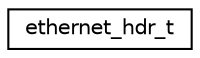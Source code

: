 digraph "Graphical Class Hierarchy"
{
 // LATEX_PDF_SIZE
  edge [fontname="Helvetica",fontsize="10",labelfontname="Helvetica",labelfontsize="10"];
  node [fontname="Helvetica",fontsize="10",shape=record];
  rankdir="LR";
  Node0 [label="ethernet_hdr_t",height=0.2,width=0.4,color="black", fillcolor="white", style="filled",URL="$structethernet__hdr__t.html",tooltip="Ethernet header."];
}
